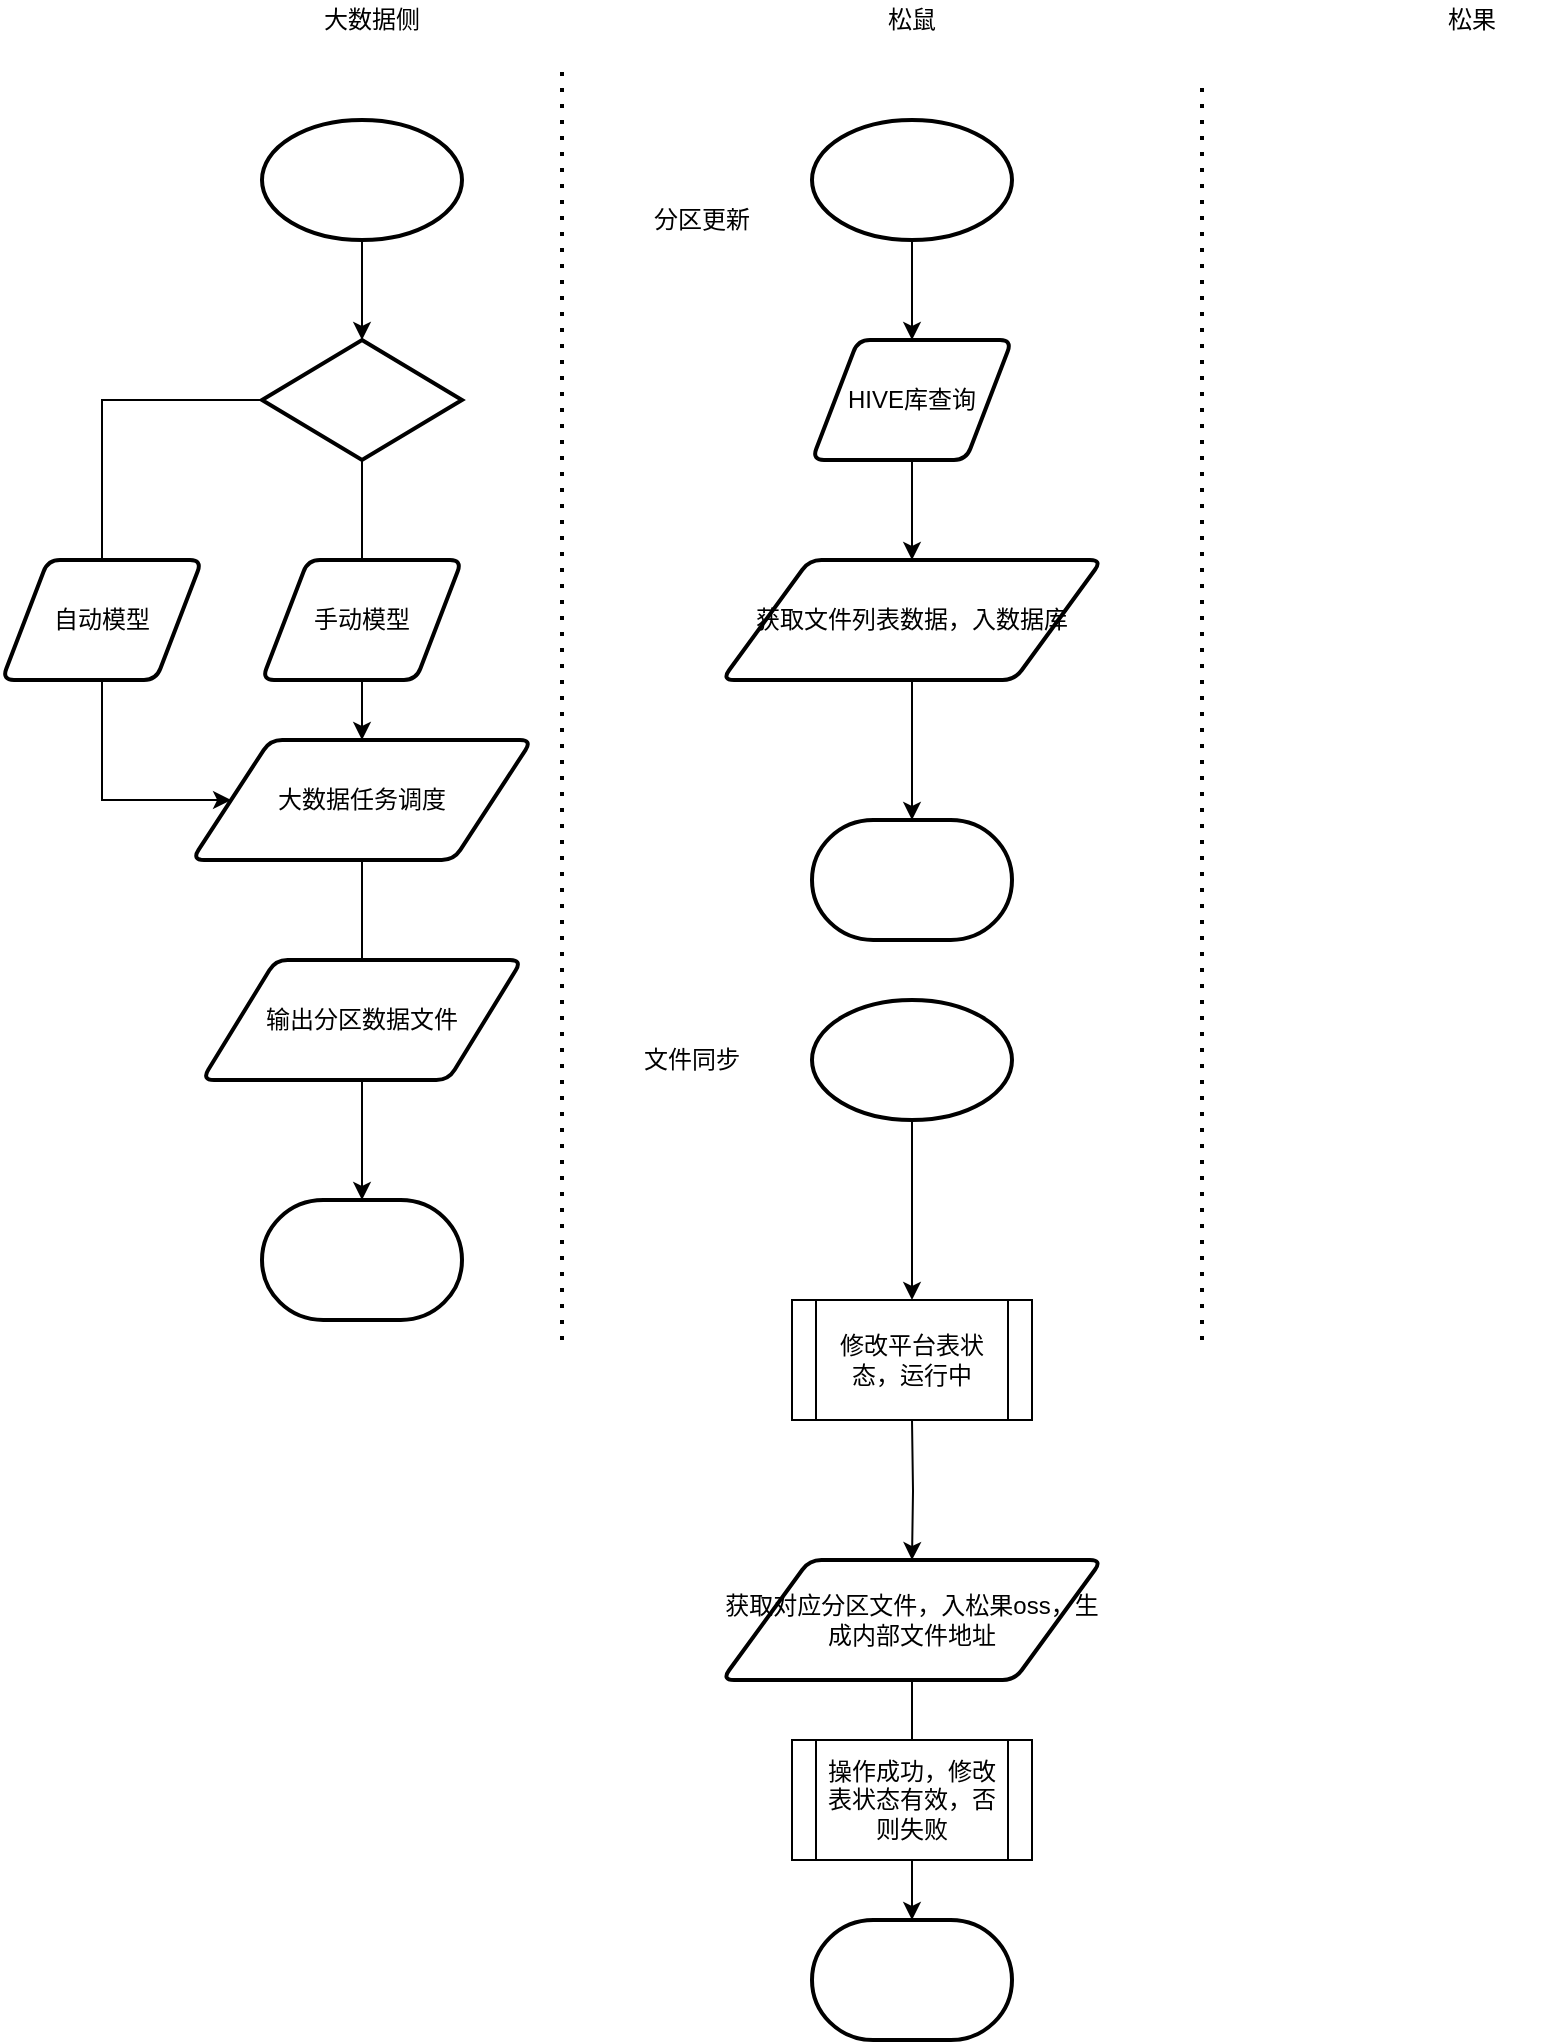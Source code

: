 <mxfile version="13.10.2" type="github">
  <diagram id="OE4Rbx_v9x57HFELVVt-" name="Page-1">
    <mxGraphModel dx="2247" dy="1915" grid="1" gridSize="10" guides="1" tooltips="1" connect="1" arrows="1" fold="1" page="1" pageScale="1" pageWidth="827" pageHeight="1169" math="0" shadow="0">
      <root>
        <mxCell id="0" />
        <mxCell id="1" parent="0" />
        <mxCell id="Iuwb1hiTrERbpkQI2ASB-1" value="" style="endArrow=none;dashed=1;html=1;dashPattern=1 3;strokeWidth=2;" parent="1" edge="1">
          <mxGeometry width="50" height="50" relative="1" as="geometry">
            <mxPoint x="200" y="-170" as="sourcePoint" />
            <mxPoint x="200" y="-810" as="targetPoint" />
          </mxGeometry>
        </mxCell>
        <mxCell id="Iuwb1hiTrERbpkQI2ASB-2" value="" style="endArrow=none;dashed=1;html=1;dashPattern=1 3;strokeWidth=2;" parent="1" edge="1">
          <mxGeometry width="50" height="50" relative="1" as="geometry">
            <mxPoint x="520" y="-170" as="sourcePoint" />
            <mxPoint x="520" y="-800" as="targetPoint" />
          </mxGeometry>
        </mxCell>
        <mxCell id="Iuwb1hiTrERbpkQI2ASB-4" value="大数据侧" style="text;html=1;strokeColor=none;fillColor=none;align=center;verticalAlign=middle;whiteSpace=wrap;rounded=0;" parent="1" vertex="1">
          <mxGeometry x="70" y="-840" width="70" height="20" as="geometry" />
        </mxCell>
        <mxCell id="Iuwb1hiTrERbpkQI2ASB-5" value="松鼠" style="text;html=1;strokeColor=none;fillColor=none;align=center;verticalAlign=middle;whiteSpace=wrap;rounded=0;" parent="1" vertex="1">
          <mxGeometry x="340" y="-840" width="70" height="20" as="geometry" />
        </mxCell>
        <mxCell id="Iuwb1hiTrERbpkQI2ASB-6" value="松果" style="text;html=1;strokeColor=none;fillColor=none;align=center;verticalAlign=middle;whiteSpace=wrap;rounded=0;" parent="1" vertex="1">
          <mxGeometry x="620" y="-840" width="70" height="20" as="geometry" />
        </mxCell>
        <mxCell id="Iuwb1hiTrERbpkQI2ASB-11" style="edgeStyle=orthogonalEdgeStyle;rounded=0;orthogonalLoop=1;jettySize=auto;html=1;entryX=0.5;entryY=0;entryDx=0;entryDy=0;entryPerimeter=0;" parent="1" source="Iuwb1hiTrERbpkQI2ASB-7" target="Iuwb1hiTrERbpkQI2ASB-9" edge="1">
          <mxGeometry relative="1" as="geometry" />
        </mxCell>
        <mxCell id="Iuwb1hiTrERbpkQI2ASB-7" value="" style="strokeWidth=2;html=1;shape=mxgraph.flowchart.start_1;whiteSpace=wrap;" parent="1" vertex="1">
          <mxGeometry x="50" y="-780" width="100" height="60" as="geometry" />
        </mxCell>
        <mxCell id="Iuwb1hiTrERbpkQI2ASB-8" value="" style="strokeWidth=2;html=1;shape=mxgraph.flowchart.terminator;whiteSpace=wrap;" parent="1" vertex="1">
          <mxGeometry x="50" y="-240" width="100" height="60" as="geometry" />
        </mxCell>
        <mxCell id="Iuwb1hiTrERbpkQI2ASB-12" style="edgeStyle=orthogonalEdgeStyle;rounded=0;orthogonalLoop=1;jettySize=auto;html=1;entryX=0.5;entryY=0;entryDx=0;entryDy=0;" parent="1" source="Iuwb1hiTrERbpkQI2ASB-9" target="Iuwb1hiTrERbpkQI2ASB-10" edge="1">
          <mxGeometry relative="1" as="geometry" />
        </mxCell>
        <mxCell id="Iuwb1hiTrERbpkQI2ASB-14" style="edgeStyle=orthogonalEdgeStyle;rounded=0;orthogonalLoop=1;jettySize=auto;html=1;entryX=0;entryY=0.5;entryDx=0;entryDy=0;exitX=0;exitY=0.5;exitDx=0;exitDy=0;exitPerimeter=0;" parent="1" source="Iuwb1hiTrERbpkQI2ASB-9" target="Iuwb1hiTrERbpkQI2ASB-10" edge="1">
          <mxGeometry relative="1" as="geometry">
            <Array as="points">
              <mxPoint x="-30" y="-640" />
              <mxPoint x="-30" y="-440" />
            </Array>
          </mxGeometry>
        </mxCell>
        <mxCell id="Iuwb1hiTrERbpkQI2ASB-9" value="" style="strokeWidth=2;html=1;shape=mxgraph.flowchart.decision;whiteSpace=wrap;" parent="1" vertex="1">
          <mxGeometry x="50" y="-670" width="100" height="60" as="geometry" />
        </mxCell>
        <mxCell id="Iuwb1hiTrERbpkQI2ASB-13" style="edgeStyle=orthogonalEdgeStyle;rounded=0;orthogonalLoop=1;jettySize=auto;html=1;entryX=0.5;entryY=0;entryDx=0;entryDy=0;entryPerimeter=0;" parent="1" source="Iuwb1hiTrERbpkQI2ASB-10" target="Iuwb1hiTrERbpkQI2ASB-8" edge="1">
          <mxGeometry relative="1" as="geometry" />
        </mxCell>
        <mxCell id="Iuwb1hiTrERbpkQI2ASB-10" value="大数据任务调度" style="shape=parallelogram;html=1;strokeWidth=2;perimeter=parallelogramPerimeter;whiteSpace=wrap;rounded=1;arcSize=12;size=0.23;" parent="1" vertex="1">
          <mxGeometry x="15" y="-470" width="170" height="60" as="geometry" />
        </mxCell>
        <mxCell id="Iuwb1hiTrERbpkQI2ASB-15" value="手动模型" style="shape=parallelogram;html=1;strokeWidth=2;perimeter=parallelogramPerimeter;whiteSpace=wrap;rounded=1;arcSize=12;size=0.23;" parent="1" vertex="1">
          <mxGeometry x="50" y="-560" width="100" height="60" as="geometry" />
        </mxCell>
        <mxCell id="Iuwb1hiTrERbpkQI2ASB-16" value="自动模型" style="shape=parallelogram;html=1;strokeWidth=2;perimeter=parallelogramPerimeter;whiteSpace=wrap;rounded=1;arcSize=12;size=0.23;" parent="1" vertex="1">
          <mxGeometry x="-80" y="-560" width="100" height="60" as="geometry" />
        </mxCell>
        <mxCell id="Iuwb1hiTrERbpkQI2ASB-17" value="输出分区数据文件" style="shape=parallelogram;html=1;strokeWidth=2;perimeter=parallelogramPerimeter;whiteSpace=wrap;rounded=1;arcSize=12;size=0.23;" parent="1" vertex="1">
          <mxGeometry x="20" y="-360" width="160" height="60" as="geometry" />
        </mxCell>
        <mxCell id="Iuwb1hiTrERbpkQI2ASB-37" value="" style="edgeStyle=orthogonalEdgeStyle;rounded=0;orthogonalLoop=1;jettySize=auto;html=1;" parent="1" source="Iuwb1hiTrERbpkQI2ASB-19" target="Iuwb1hiTrERbpkQI2ASB-35" edge="1">
          <mxGeometry relative="1" as="geometry" />
        </mxCell>
        <mxCell id="Iuwb1hiTrERbpkQI2ASB-19" value="" style="strokeWidth=2;html=1;shape=mxgraph.flowchart.start_1;whiteSpace=wrap;" parent="1" vertex="1">
          <mxGeometry x="325" y="-780" width="100" height="60" as="geometry" />
        </mxCell>
        <mxCell id="Iuwb1hiTrERbpkQI2ASB-21" value="" style="strokeWidth=2;html=1;shape=mxgraph.flowchart.terminator;whiteSpace=wrap;" parent="1" vertex="1">
          <mxGeometry x="325" y="-430" width="100" height="60" as="geometry" />
        </mxCell>
        <mxCell id="Iuwb1hiTrERbpkQI2ASB-25" value="" style="edgeStyle=orthogonalEdgeStyle;rounded=0;orthogonalLoop=1;jettySize=auto;html=1;" parent="1" source="Iuwb1hiTrERbpkQI2ASB-35" target="Iuwb1hiTrERbpkQI2ASB-23" edge="1">
          <mxGeometry relative="1" as="geometry">
            <mxPoint x="375" y="-620" as="sourcePoint" />
          </mxGeometry>
        </mxCell>
        <mxCell id="Iuwb1hiTrERbpkQI2ASB-26" value="" style="edgeStyle=orthogonalEdgeStyle;rounded=0;orthogonalLoop=1;jettySize=auto;html=1;" parent="1" source="Iuwb1hiTrERbpkQI2ASB-23" target="Iuwb1hiTrERbpkQI2ASB-21" edge="1">
          <mxGeometry relative="1" as="geometry" />
        </mxCell>
        <mxCell id="Iuwb1hiTrERbpkQI2ASB-23" value="获取文件列表数据，入数据库" style="shape=parallelogram;html=1;strokeWidth=2;perimeter=parallelogramPerimeter;whiteSpace=wrap;rounded=1;arcSize=12;size=0.23;" parent="1" vertex="1">
          <mxGeometry x="280" y="-560" width="190" height="60" as="geometry" />
        </mxCell>
        <mxCell id="Iuwb1hiTrERbpkQI2ASB-40" value="" style="edgeStyle=orthogonalEdgeStyle;rounded=0;orthogonalLoop=1;jettySize=auto;html=1;" parent="1" source="Iuwb1hiTrERbpkQI2ASB-28" edge="1">
          <mxGeometry relative="1" as="geometry">
            <mxPoint x="375" y="-190" as="targetPoint" />
          </mxGeometry>
        </mxCell>
        <mxCell id="Iuwb1hiTrERbpkQI2ASB-28" value="" style="strokeWidth=2;html=1;shape=mxgraph.flowchart.start_1;whiteSpace=wrap;" parent="1" vertex="1">
          <mxGeometry x="325" y="-340" width="100" height="60" as="geometry" />
        </mxCell>
        <mxCell id="Iuwb1hiTrERbpkQI2ASB-29" value="" style="strokeWidth=2;html=1;shape=mxgraph.flowchart.terminator;whiteSpace=wrap;" parent="1" vertex="1">
          <mxGeometry x="325" y="120" width="100" height="60" as="geometry" />
        </mxCell>
        <mxCell id="Iuwb1hiTrERbpkQI2ASB-30" value="" style="edgeStyle=orthogonalEdgeStyle;rounded=0;orthogonalLoop=1;jettySize=auto;html=1;" parent="1" target="Iuwb1hiTrERbpkQI2ASB-33" edge="1">
          <mxGeometry relative="1" as="geometry">
            <mxPoint x="375" y="-130" as="sourcePoint" />
          </mxGeometry>
        </mxCell>
        <mxCell id="Iuwb1hiTrERbpkQI2ASB-32" value="" style="edgeStyle=orthogonalEdgeStyle;rounded=0;orthogonalLoop=1;jettySize=auto;html=1;" parent="1" source="Iuwb1hiTrERbpkQI2ASB-33" target="Iuwb1hiTrERbpkQI2ASB-29" edge="1">
          <mxGeometry relative="1" as="geometry" />
        </mxCell>
        <mxCell id="Iuwb1hiTrERbpkQI2ASB-33" value="获取对应分区文件，入松果oss，生成内部文件地址" style="shape=parallelogram;html=1;strokeWidth=2;perimeter=parallelogramPerimeter;whiteSpace=wrap;rounded=1;arcSize=12;size=0.23;" parent="1" vertex="1">
          <mxGeometry x="280" y="-60" width="190" height="60" as="geometry" />
        </mxCell>
        <mxCell id="Iuwb1hiTrERbpkQI2ASB-35" value="HIVE库查询" style="shape=parallelogram;html=1;strokeWidth=2;perimeter=parallelogramPerimeter;whiteSpace=wrap;rounded=1;arcSize=12;size=0.23;" parent="1" vertex="1">
          <mxGeometry x="325" y="-670" width="100" height="60" as="geometry" />
        </mxCell>
        <mxCell id="Iuwb1hiTrERbpkQI2ASB-38" value="分区更新" style="text;html=1;strokeColor=none;fillColor=none;align=center;verticalAlign=middle;whiteSpace=wrap;rounded=0;" parent="1" vertex="1">
          <mxGeometry x="240" y="-740" width="60" height="20" as="geometry" />
        </mxCell>
        <mxCell id="Iuwb1hiTrERbpkQI2ASB-41" value="文件同步" style="text;html=1;strokeColor=none;fillColor=none;align=center;verticalAlign=middle;whiteSpace=wrap;rounded=0;" parent="1" vertex="1">
          <mxGeometry x="240" y="-320" width="50" height="20" as="geometry" />
        </mxCell>
        <mxCell id="JXeRLaUHVqFydGxHS_kT-3" value="修改平台表状态，运行中" style="shape=process;whiteSpace=wrap;html=1;backgroundOutline=1;" vertex="1" parent="1">
          <mxGeometry x="315" y="-190" width="120" height="60" as="geometry" />
        </mxCell>
        <mxCell id="JXeRLaUHVqFydGxHS_kT-5" value="操作成功，修改表状态有效，否则失败" style="shape=process;whiteSpace=wrap;html=1;backgroundOutline=1;" vertex="1" parent="1">
          <mxGeometry x="315" y="30" width="120" height="60" as="geometry" />
        </mxCell>
      </root>
    </mxGraphModel>
  </diagram>
</mxfile>
